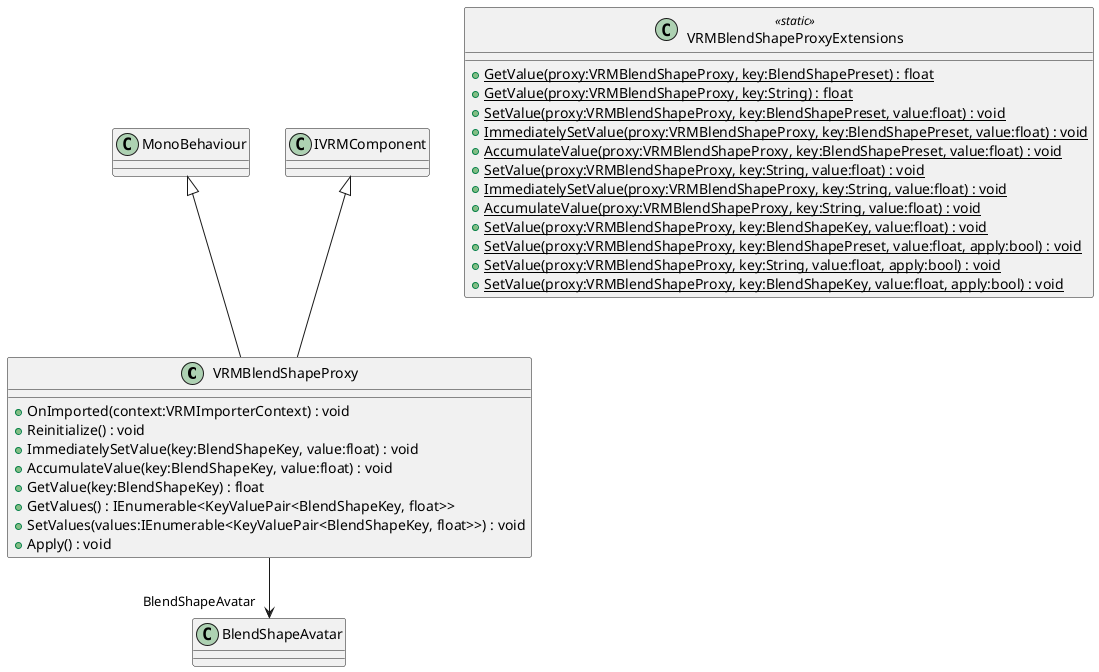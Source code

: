 @startuml
class VRMBlendShapeProxy {
    + OnImported(context:VRMImporterContext) : void
    + Reinitialize() : void
    + ImmediatelySetValue(key:BlendShapeKey, value:float) : void
    + AccumulateValue(key:BlendShapeKey, value:float) : void
    + GetValue(key:BlendShapeKey) : float
    + GetValues() : IEnumerable<KeyValuePair<BlendShapeKey, float>>
    + SetValues(values:IEnumerable<KeyValuePair<BlendShapeKey, float>>) : void
    + Apply() : void
}
class VRMBlendShapeProxyExtensions <<static>> {
    + {static} GetValue(proxy:VRMBlendShapeProxy, key:BlendShapePreset) : float
    + {static} GetValue(proxy:VRMBlendShapeProxy, key:String) : float
    + {static} SetValue(proxy:VRMBlendShapeProxy, key:BlendShapePreset, value:float) : void
    + {static} ImmediatelySetValue(proxy:VRMBlendShapeProxy, key:BlendShapePreset, value:float) : void
    + {static} AccumulateValue(proxy:VRMBlendShapeProxy, key:BlendShapePreset, value:float) : void
    + {static} SetValue(proxy:VRMBlendShapeProxy, key:String, value:float) : void
    + {static} ImmediatelySetValue(proxy:VRMBlendShapeProxy, key:String, value:float) : void
    + {static} AccumulateValue(proxy:VRMBlendShapeProxy, key:String, value:float) : void
    + {static} SetValue(proxy:VRMBlendShapeProxy, key:BlendShapeKey, value:float) : void
    + {static} SetValue(proxy:VRMBlendShapeProxy, key:BlendShapePreset, value:float, apply:bool) : void
    + {static} SetValue(proxy:VRMBlendShapeProxy, key:String, value:float, apply:bool) : void
    + {static} SetValue(proxy:VRMBlendShapeProxy, key:BlendShapeKey, value:float, apply:bool) : void
}
MonoBehaviour <|-- VRMBlendShapeProxy
IVRMComponent <|-- VRMBlendShapeProxy
VRMBlendShapeProxy --> "BlendShapeAvatar" BlendShapeAvatar
@enduml
